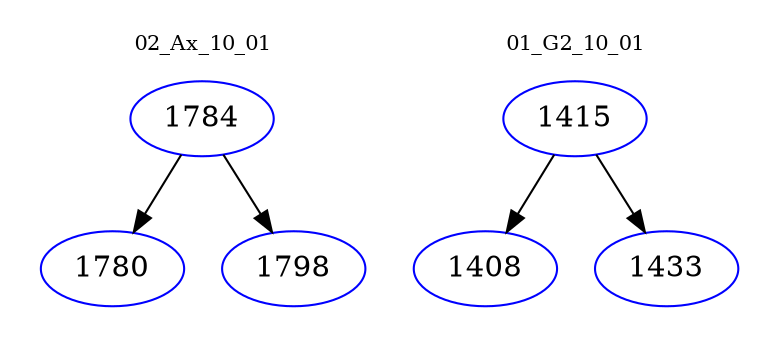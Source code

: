 digraph{
subgraph cluster_0 {
color = white
label = "02_Ax_10_01";
fontsize=10;
T0_1784 [label="1784", color="blue"]
T0_1784 -> T0_1780 [color="black"]
T0_1780 [label="1780", color="blue"]
T0_1784 -> T0_1798 [color="black"]
T0_1798 [label="1798", color="blue"]
}
subgraph cluster_1 {
color = white
label = "01_G2_10_01";
fontsize=10;
T1_1415 [label="1415", color="blue"]
T1_1415 -> T1_1408 [color="black"]
T1_1408 [label="1408", color="blue"]
T1_1415 -> T1_1433 [color="black"]
T1_1433 [label="1433", color="blue"]
}
}
